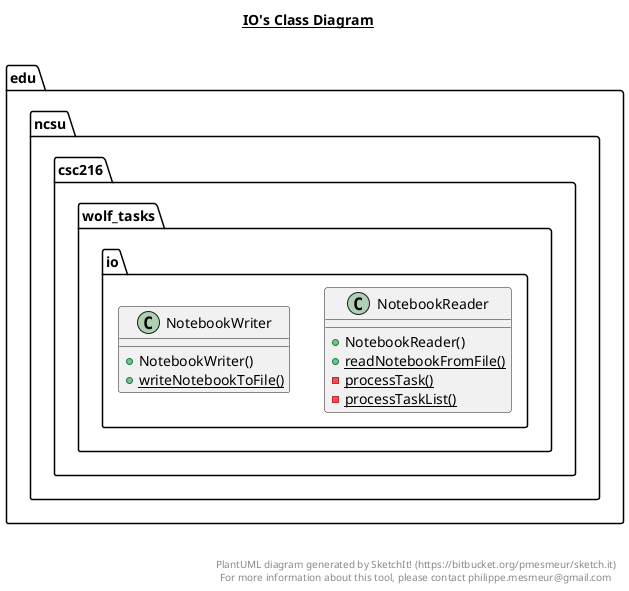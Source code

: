 @startuml

title __IO's Class Diagram__\n

  namespace edu.ncsu.csc216.wolf_tasks.io {
    class edu.ncsu.csc216.wolf_tasks.io.NotebookReader {
        + NotebookReader()
        {static} + readNotebookFromFile()
        {static} - processTask()
        {static} - processTaskList()
    }
  }
  

  namespace edu.ncsu.csc216.wolf_tasks.io {
    class edu.ncsu.csc216.wolf_tasks.io.NotebookWriter {
        + NotebookWriter()
        {static} + writeNotebookToFile()
    }
  }
  



right footer


PlantUML diagram generated by SketchIt! (https://bitbucket.org/pmesmeur/sketch.it)
For more information about this tool, please contact philippe.mesmeur@gmail.com
endfooter

@enduml
